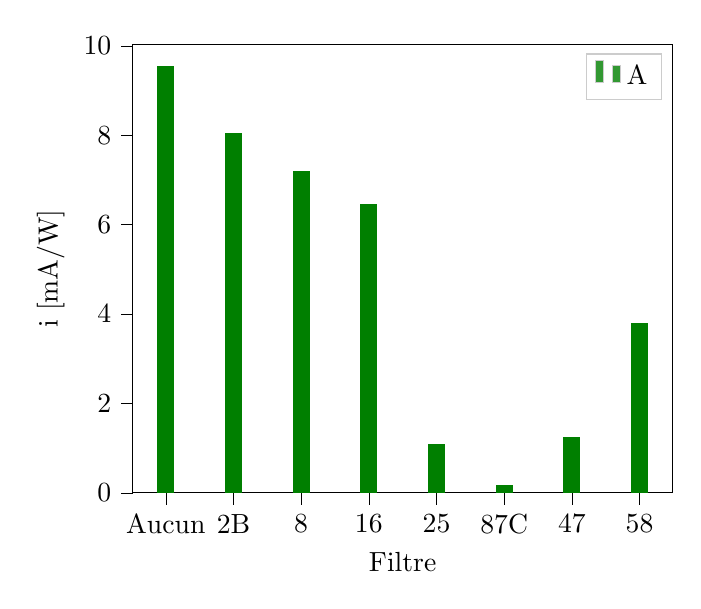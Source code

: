 % This file was created with tikzplotlib v0.10.1.
\begin{tikzpicture}

\definecolor{darkgray176}{RGB}{176,176,176}
\definecolor{green01270}{RGB}{0,127,0}
\definecolor{lightgray204}{RGB}{204,204,204}

\begin{axis}[
legend cell align={left},
legend style={fill opacity=0.8, draw opacity=1, text opacity=1, draw=lightgray204},
tick align=outside,
tick pos=left,
x grid style={darkgray176},
xlabel={Filtre},
xmin=-0.487, xmax=7.487,
xtick style={color=black},
xtick={0,1,2,3,4,5,6,7},
xticklabels={Aucun,2B,8,16,25,87C,47,58},
y grid style={darkgray176},
ylabel={i [mA/W]},
ymin=0, ymax=10.029,
ytick style={color=black}
]
\draw[draw=none,fill=green01270] (axis cs:-0.125,0) rectangle (axis cs:0.125,9.552);
\addlegendimage{ybar,ybar legend,draw=none,fill=green01270}
\addlegendentry{A}

\draw[draw=none,fill=green01270] (axis cs:0.875,0) rectangle (axis cs:1.125,8.057);
\draw[draw=none,fill=green01270] (axis cs:1.875,0) rectangle (axis cs:2.125,7.207);
\draw[draw=none,fill=green01270] (axis cs:2.875,0) rectangle (axis cs:3.125,6.458);
\draw[draw=none,fill=green01270] (axis cs:3.875,0) rectangle (axis cs:4.125,1.096);
\draw[draw=none,fill=green01270] (axis cs:4.875,0) rectangle (axis cs:5.125,0.17);
\draw[draw=none,fill=green01270] (axis cs:5.875,0) rectangle (axis cs:6.125,1.245);
\draw[draw=none,fill=green01270] (axis cs:6.875,0) rectangle (axis cs:7.125,3.797);
\end{axis}

\end{tikzpicture}
